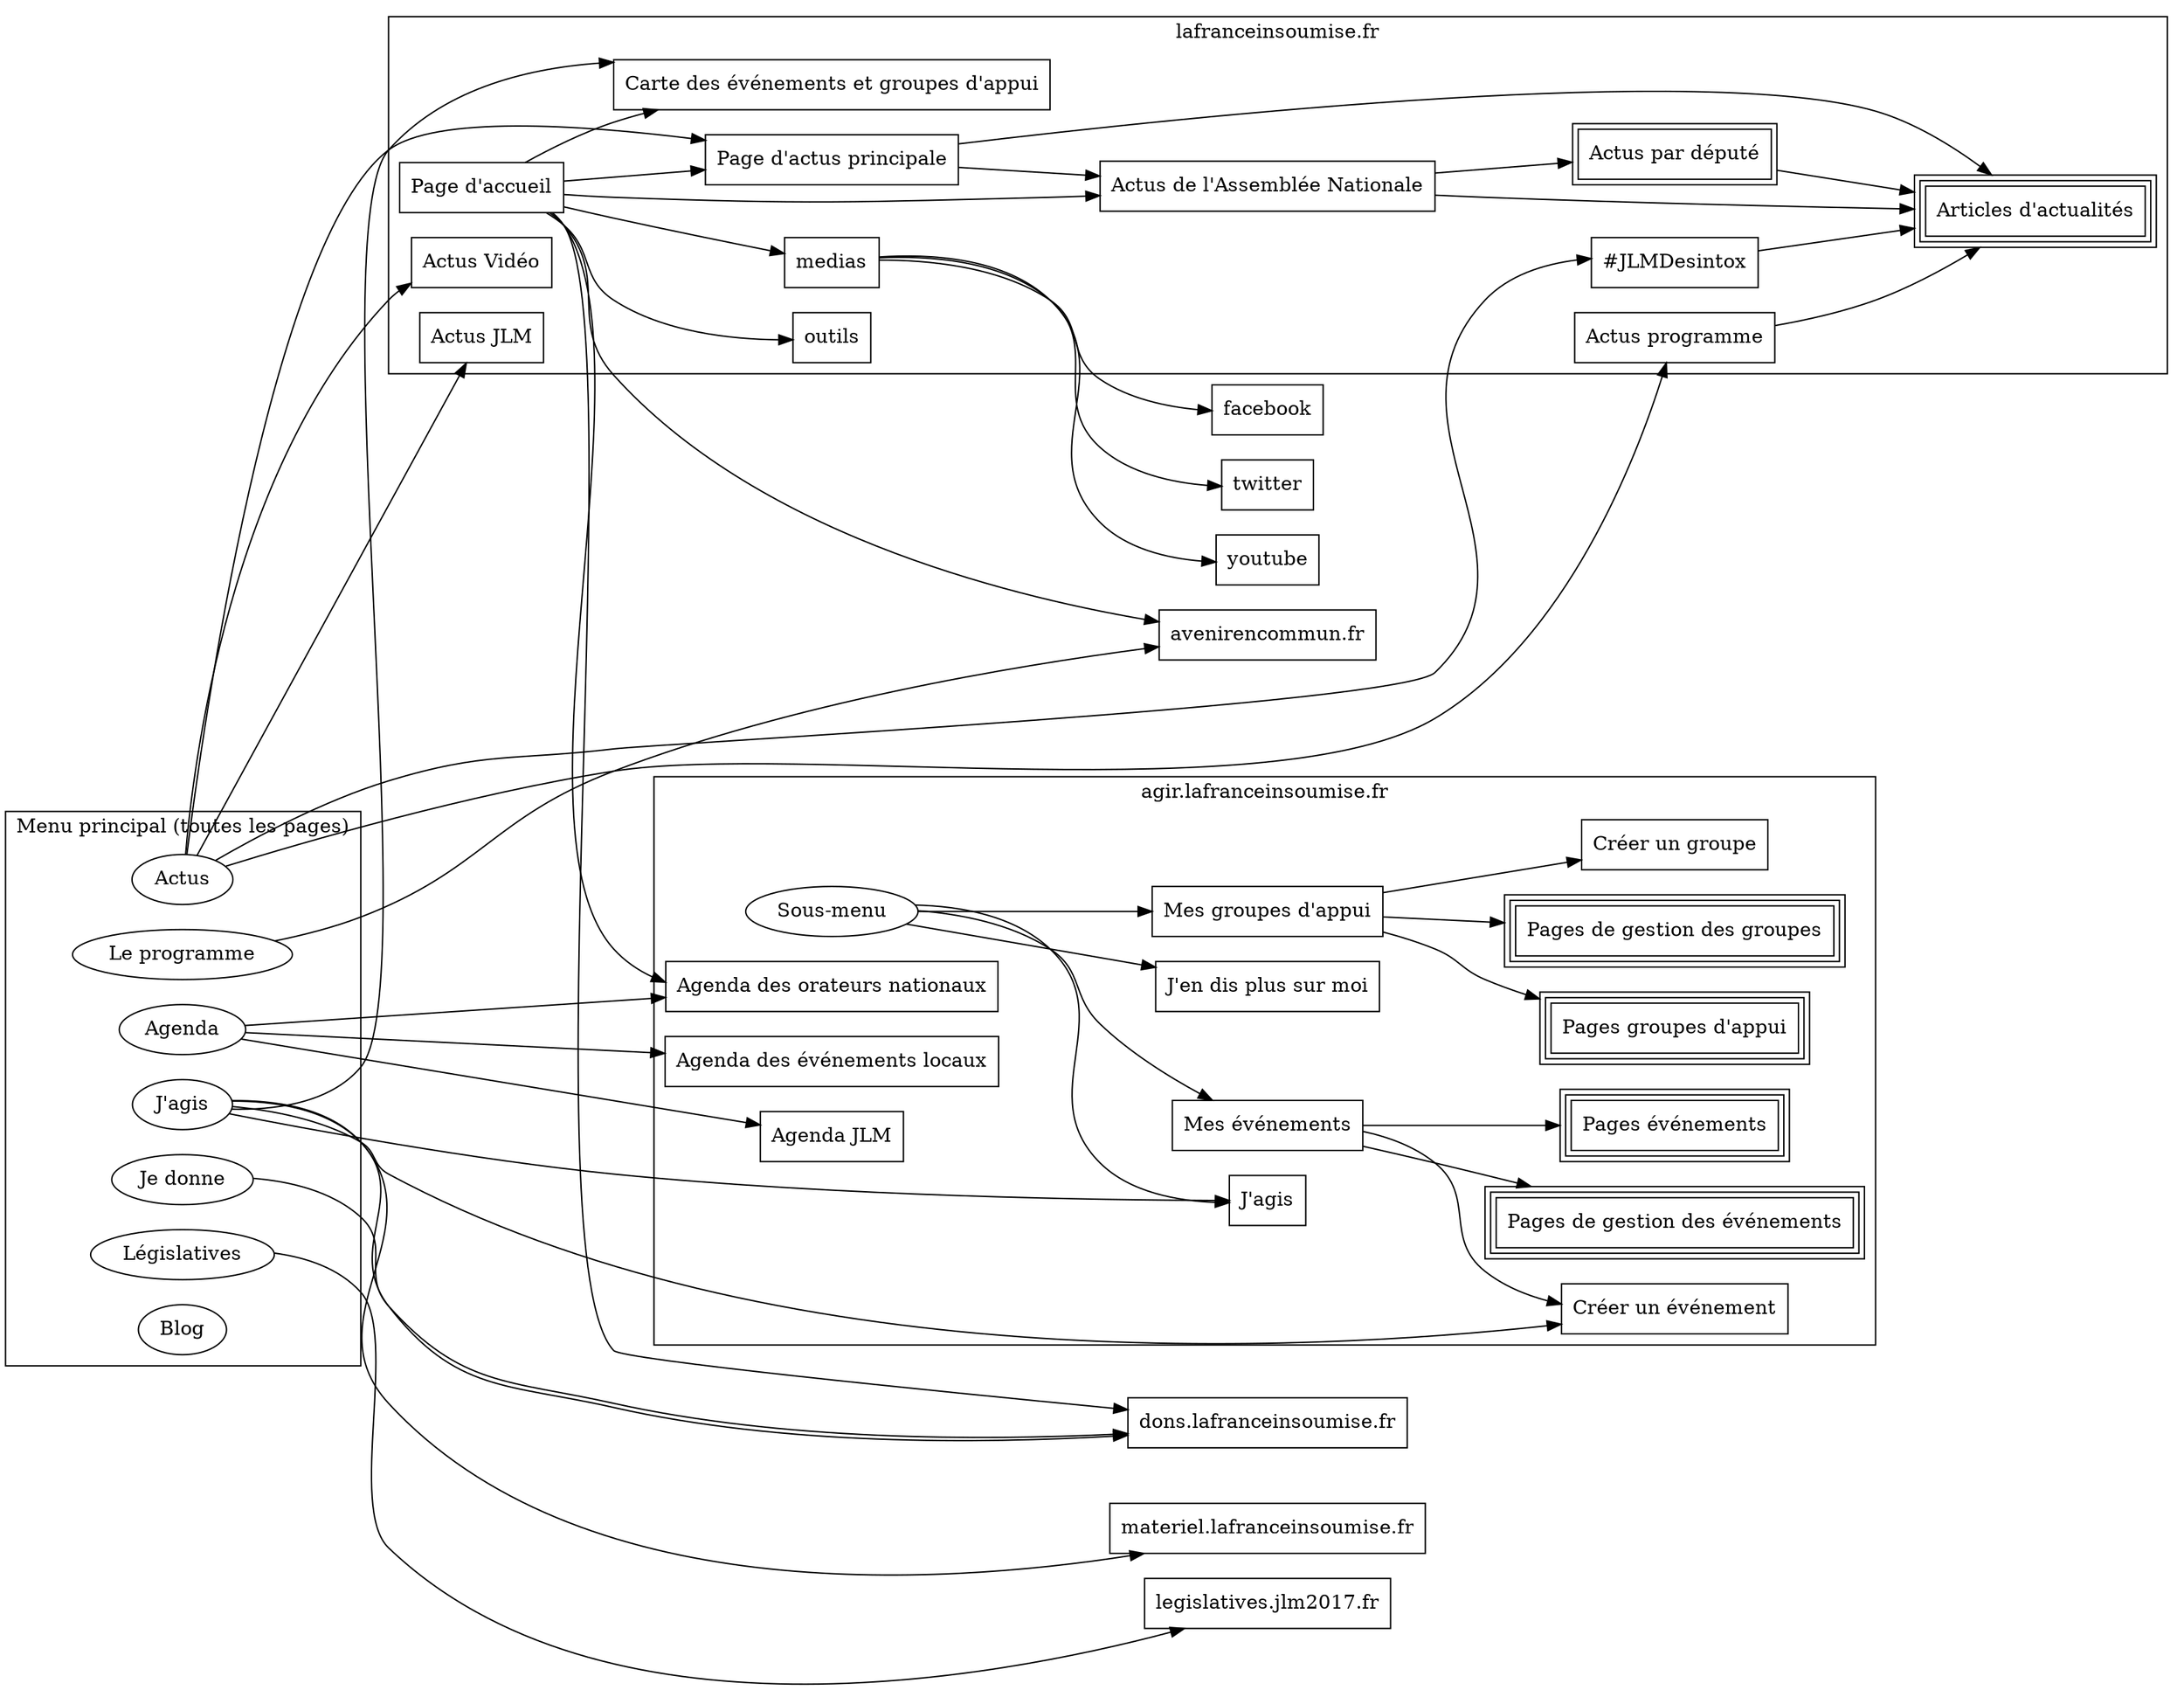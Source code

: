 digraph plan {
    rankdir = LR;
    node [shape=box];

    subgraph cluster_menu_principal {
        rank=source;
        label = "Menu principal (toutes les pages)";
        node [shape=ellipse];
        menu_actus[label="Actus"];
        menu_programme[label="Le programme"];
        menu_agenda[label="Agenda"];
        menu_agir[label="J'agis"];
        menu_donner[label="Je donne"];
        menu_legislatives[label="Législatives"];
        menu_blog[label="Blog"];
    }

    subgraph cluster_site_principal {
        label = "lafranceinsoumise.fr";
        accueil [label="Page d'accueil"];
        actus [label="Page d'actus principale"];
        actus_jlm [label="Actus JLM"];
        actus_video[label="Actus Vidéo"];
        jlmdesintox [label="#JLMDesintox"];
        actus_AN [label="Actus de l'Assemblée Nationale"];
        pages_deputes [label="Actus par député"; peripheries=2];
        actus_programme [label="Actus programme"];
        actus_articles [label="Articles d'actualités",peripheries=3];
        carte_principale [label="Carte des événements et groupes d'appui"];

        accueil -> {carte_principale; outils; actus; medias; actus_AN};
        actus -> actus_AN -> pages_deputes;
        {actus; actus_programme; jlmdesintox; actus_AN; pages_deputes} -> actus_articles;
    }

    subgraph cluster_agir {
        label = "agir.lafranceinsoumise.fr";
        sous_menu [label="Sous-menu"; shape=ellipse];
        agir [label="J'agis"];
        profil [label="J'en dis plus sur moi"];
        agenda_orateurs [label="Agenda des orateurs nationaux"];
        agenda_evenements_locaux [label="Agenda des événements locaux"];
        agenda_melenchon [label="Agenda JLM"];
        mes_groupes [label="Mes groupes d'appui"];
        mes_evenements [label="Mes événements"];
        page_evenement [label="Pages événements", peripheries=3];
        page_gestion_evenement [label="Pages de gestion des événements",peripheries=3];
        creer_evenement [label="Créer un événement"];
        page_groupe [label="Pages groupes d'appui", peripheries=3];
        page_gestion_groupe  [label="Pages de gestion des groupes",peripheries=3];
        creer_groupe [label="Créer un groupe"];

        sous_menu -> { agir; profil; mes_groupes; mes_evenements }
        mes_groupes -> {page_groupe; page_gestion_groupe; creer_groupe}
        mes_evenements -> {page_evenement; page_gestion_evenement; creer_evenement}
    }

    subgraph autres_sites {
        rank = max;
        label = "Autres sites";
        avenirencommun [label="avenirencommun.fr"];
        dons [label="dons.lafranceinsoumise.fr"];
        materiel [label="materiel.lafranceinsoumise.fr"];
        legislatives [label="legislatives.jlm2017.fr"];
    }


    accueil -> { avenirencommun; dons; agenda_orateurs }
    menu_actus -> { actus; jlmdesintox; actus_jlm ; actus_video; actus_programme }
    menu_programme -> avenirencommun;
    menu_agenda -> {agenda_melenchon; agenda_orateurs; agenda_evenements_locaux}
    menu_agir -> {agir; materiel; carte_principale; creer_evenement; dons}
    menu_donner -> dons;
    menu_legislatives -> legislatives;
    medias -> {facebook; twitter; youtube}
}

